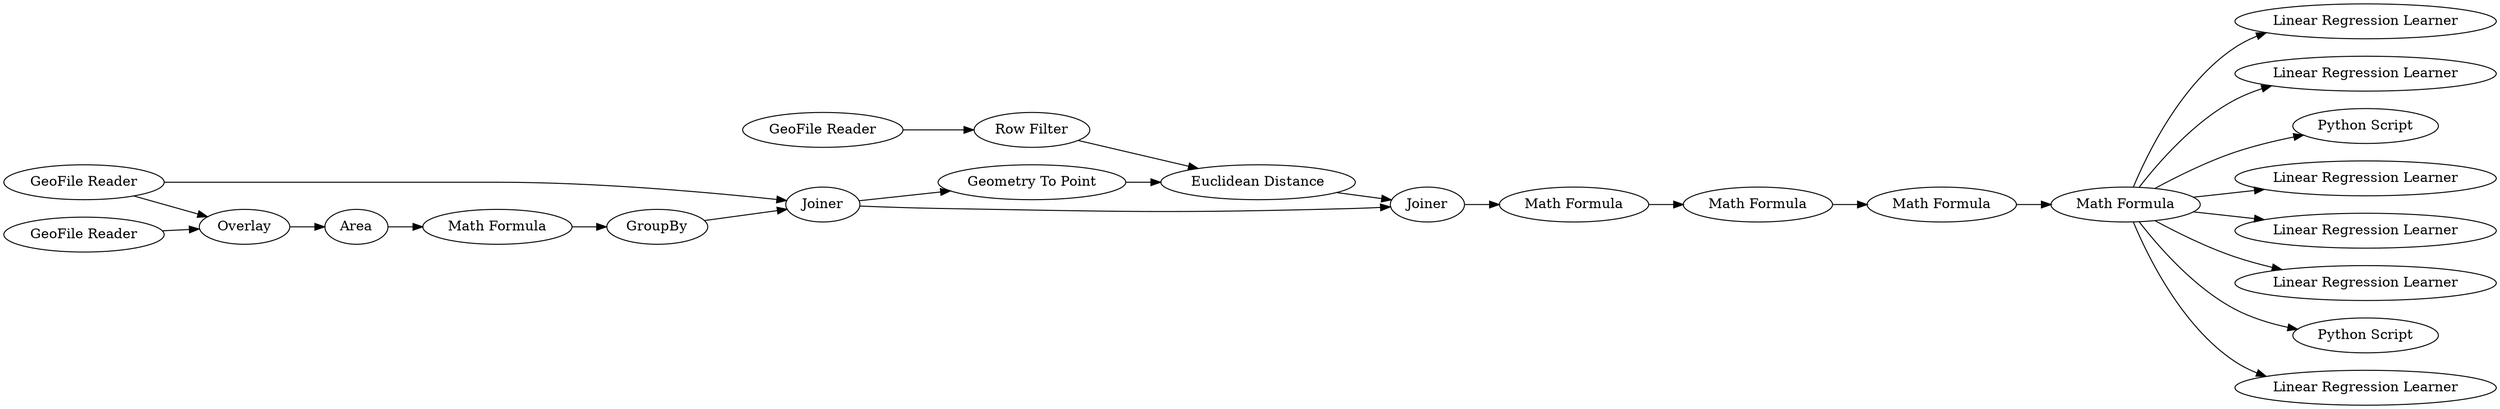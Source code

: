 digraph {
	13 -> 15
	7 -> 8
	8 -> 13
	4 -> 5
	8 -> 9
	2 -> 8
	2 -> 4
	18 -> 23
	12 -> 13
	1 -> 4
	18 -> 19
	18 -> 25
	18 -> 22
	17 -> 18
	11 -> 12
	10 -> 11
	18 -> 24
	15 -> 16
	18 -> 20
	9 -> 12
	6 -> 7
	18 -> 26
	5 -> 6
	18 -> 21
	16 -> 17
	7 [label=GroupBy]
	9 [label="Geometry To Point"]
	18 [label="Math Formula"]
	21 [label="Linear Regression Learner"]
	26 [label="Python Script"]
	8 [label=Joiner]
	17 [label="Math Formula"]
	19 [label="Linear Regression Learner"]
	24 [label="Linear Regression Learner"]
	6 [label="Math Formula"]
	15 [label="Math Formula"]
	25 [label="Python Script"]
	10 [label="GeoFile Reader"]
	12 [label="Euclidean Distance"]
	16 [label="Math Formula"]
	1 [label="GeoFile Reader"]
	22 [label="Linear Regression Learner"]
	11 [label="Row Filter"]
	4 [label=Overlay]
	23 [label="Linear Regression Learner"]
	5 [label=Area]
	13 [label=Joiner]
	20 [label="Linear Regression Learner"]
	2 [label="GeoFile Reader"]
	rankdir=LR
}
